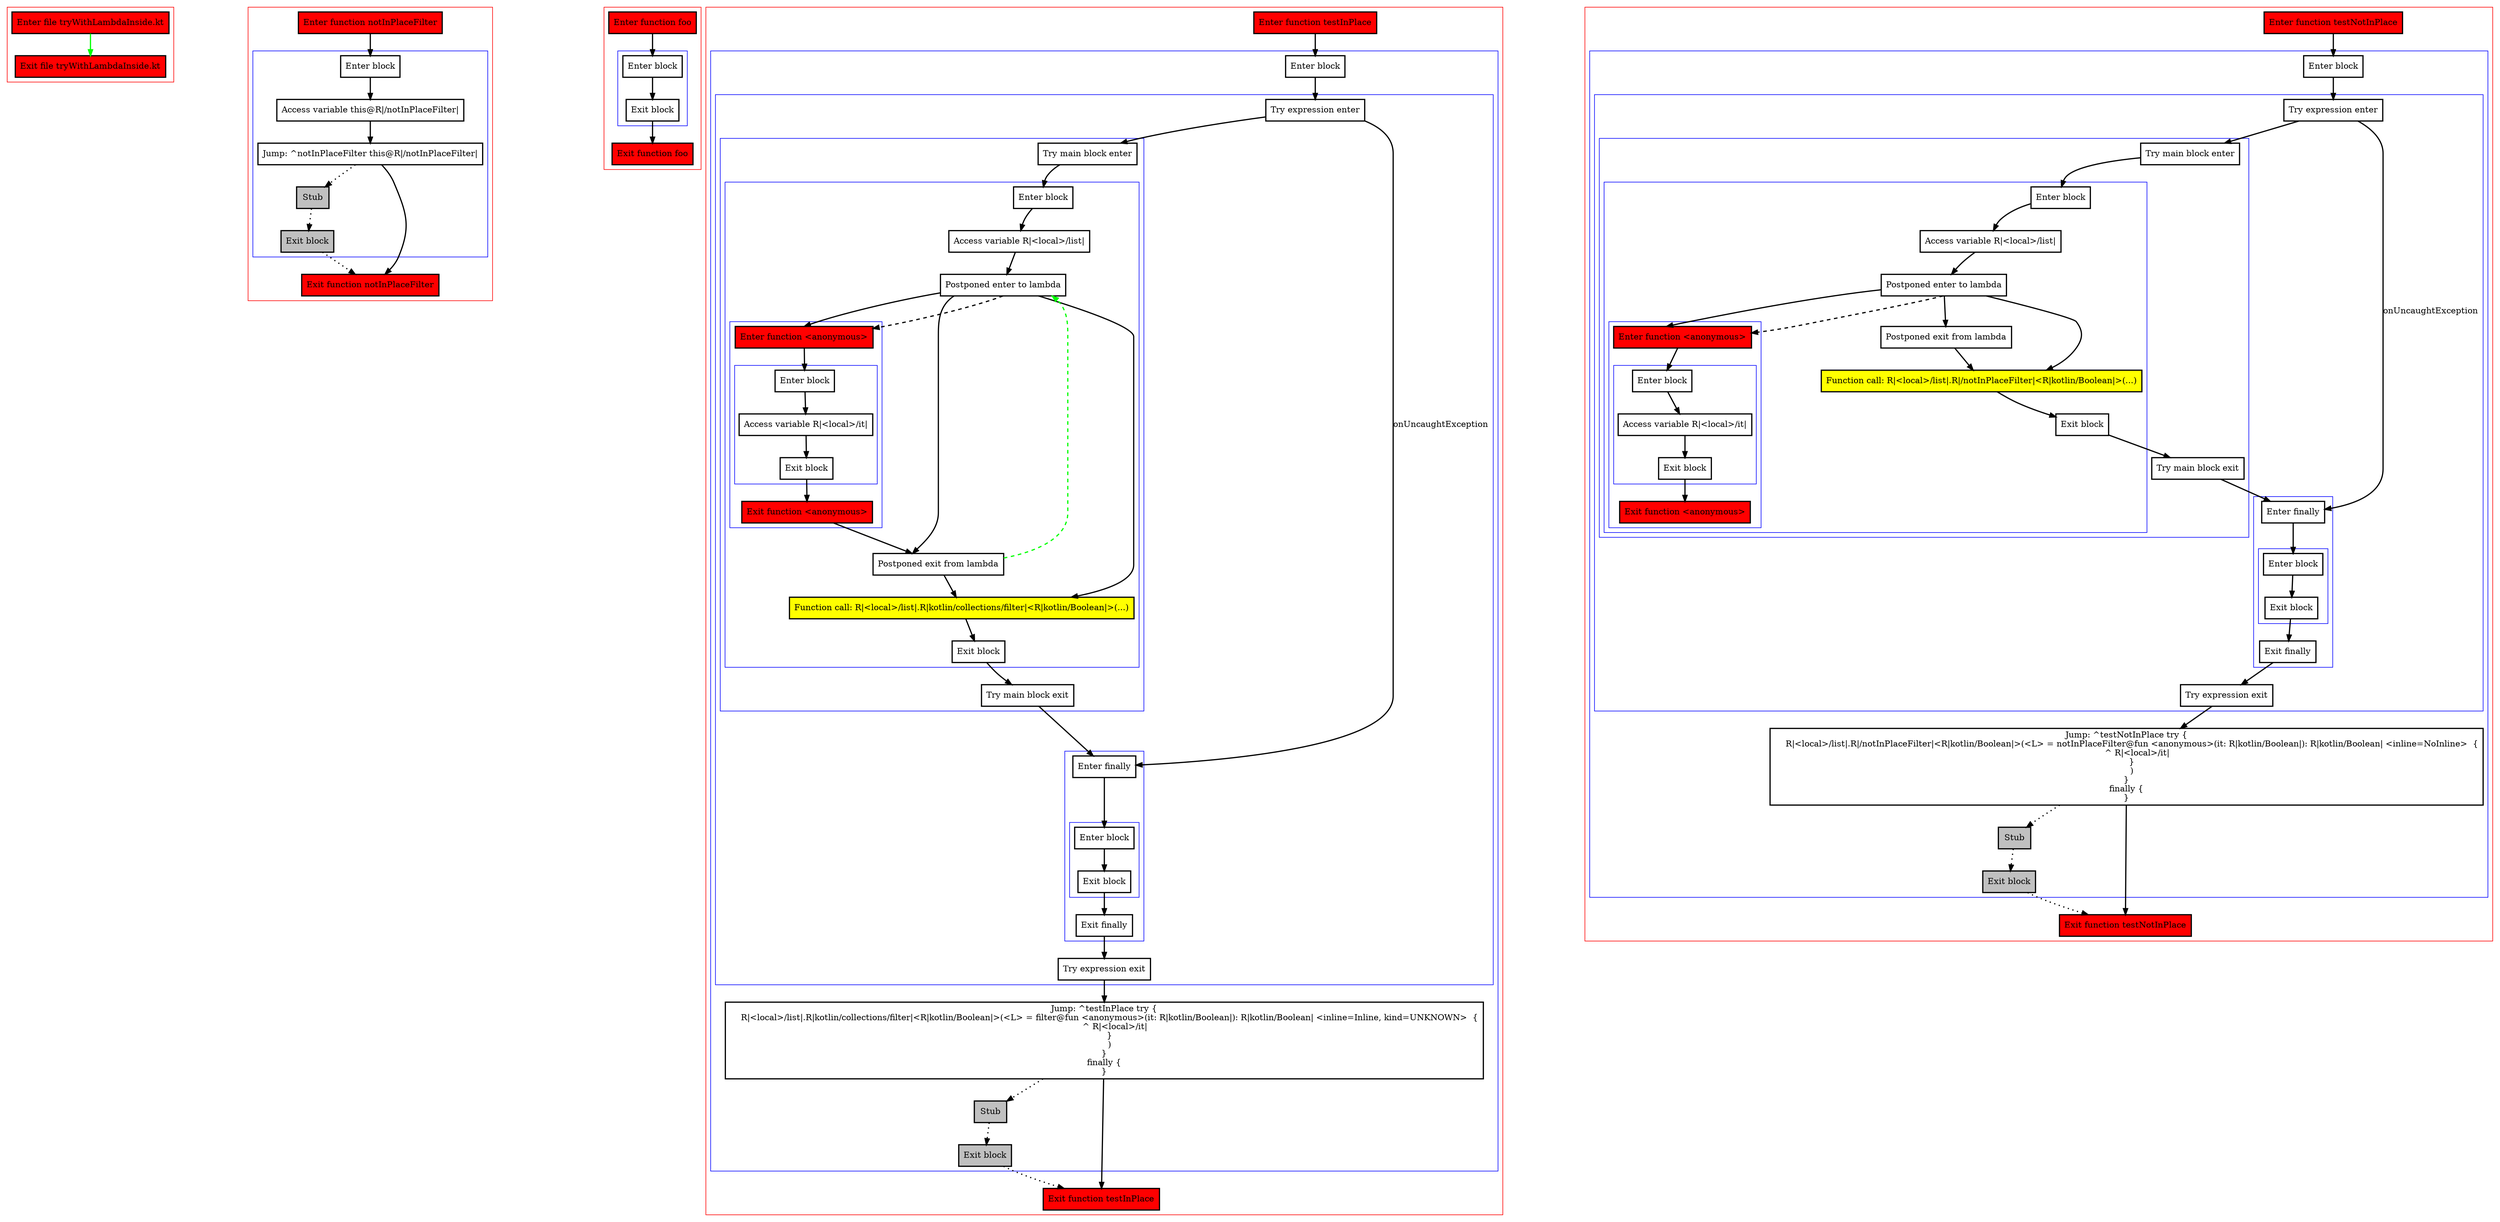 digraph tryWithLambdaInside_kt {
    graph [nodesep=3]
    node [shape=box penwidth=2]
    edge [penwidth=2]

    subgraph cluster_0 {
        color=red
        0 [label="Enter file tryWithLambdaInside.kt" style="filled" fillcolor=red];
        1 [label="Exit file tryWithLambdaInside.kt" style="filled" fillcolor=red];
    }
    0 -> {1} [color=green];

    subgraph cluster_1 {
        color=red
        2 [label="Enter function notInPlaceFilter" style="filled" fillcolor=red];
        subgraph cluster_2 {
            color=blue
            3 [label="Enter block"];
            4 [label="Access variable this@R|/notInPlaceFilter|"];
            5 [label="Jump: ^notInPlaceFilter this@R|/notInPlaceFilter|"];
            6 [label="Stub" style="filled" fillcolor=gray];
            7 [label="Exit block" style="filled" fillcolor=gray];
        }
        8 [label="Exit function notInPlaceFilter" style="filled" fillcolor=red];
    }
    2 -> {3};
    3 -> {4};
    4 -> {5};
    5 -> {8};
    5 -> {6} [style=dotted];
    6 -> {7} [style=dotted];
    7 -> {8} [style=dotted];

    subgraph cluster_3 {
        color=red
        9 [label="Enter function foo" style="filled" fillcolor=red];
        subgraph cluster_4 {
            color=blue
            10 [label="Enter block"];
            11 [label="Exit block"];
        }
        12 [label="Exit function foo" style="filled" fillcolor=red];
    }
    9 -> {10};
    10 -> {11};
    11 -> {12};

    subgraph cluster_5 {
        color=red
        13 [label="Enter function testInPlace" style="filled" fillcolor=red];
        subgraph cluster_6 {
            color=blue
            14 [label="Enter block"];
            subgraph cluster_7 {
                color=blue
                15 [label="Try expression enter"];
                subgraph cluster_8 {
                    color=blue
                    16 [label="Try main block enter"];
                    subgraph cluster_9 {
                        color=blue
                        17 [label="Enter block"];
                        18 [label="Access variable R|<local>/list|"];
                        19 [label="Postponed enter to lambda"];
                        subgraph cluster_10 {
                            color=blue
                            20 [label="Enter function <anonymous>" style="filled" fillcolor=red];
                            subgraph cluster_11 {
                                color=blue
                                21 [label="Enter block"];
                                22 [label="Access variable R|<local>/it|"];
                                23 [label="Exit block"];
                            }
                            24 [label="Exit function <anonymous>" style="filled" fillcolor=red];
                        }
                        25 [label="Postponed exit from lambda"];
                        26 [label="Function call: R|<local>/list|.R|kotlin/collections/filter|<R|kotlin/Boolean|>(...)" style="filled" fillcolor=yellow];
                        27 [label="Exit block"];
                    }
                    28 [label="Try main block exit"];
                }
                subgraph cluster_12 {
                    color=blue
                    29 [label="Enter finally"];
                    subgraph cluster_13 {
                        color=blue
                        30 [label="Enter block"];
                        31 [label="Exit block"];
                    }
                    32 [label="Exit finally"];
                }
                33 [label="Try expression exit"];
            }
            34 [label="Jump: ^testInPlace try {
    R|<local>/list|.R|kotlin/collections/filter|<R|kotlin/Boolean|>(<L> = filter@fun <anonymous>(it: R|kotlin/Boolean|): R|kotlin/Boolean| <inline=Inline, kind=UNKNOWN>  {
        ^ R|<local>/it|
    }
    )
}
finally {
}
"];
            35 [label="Stub" style="filled" fillcolor=gray];
            36 [label="Exit block" style="filled" fillcolor=gray];
        }
        37 [label="Exit function testInPlace" style="filled" fillcolor=red];
    }
    13 -> {14};
    14 -> {15};
    15 -> {16};
    15 -> {29} [label="onUncaughtException"];
    16 -> {17};
    17 -> {18};
    18 -> {19};
    19 -> {20 25 26};
    19 -> {20} [style=dashed];
    20 -> {21};
    21 -> {22};
    22 -> {23};
    23 -> {24};
    24 -> {25};
    25 -> {26};
    25 -> {19} [color=green style=dashed];
    26 -> {27};
    27 -> {28};
    28 -> {29};
    29 -> {30};
    30 -> {31};
    31 -> {32};
    32 -> {33};
    33 -> {34};
    34 -> {37};
    34 -> {35} [style=dotted];
    35 -> {36} [style=dotted];
    36 -> {37} [style=dotted];

    subgraph cluster_14 {
        color=red
        38 [label="Enter function testNotInPlace" style="filled" fillcolor=red];
        subgraph cluster_15 {
            color=blue
            39 [label="Enter block"];
            subgraph cluster_16 {
                color=blue
                40 [label="Try expression enter"];
                subgraph cluster_17 {
                    color=blue
                    41 [label="Try main block enter"];
                    subgraph cluster_18 {
                        color=blue
                        42 [label="Enter block"];
                        43 [label="Access variable R|<local>/list|"];
                        44 [label="Postponed enter to lambda"];
                        subgraph cluster_19 {
                            color=blue
                            45 [label="Enter function <anonymous>" style="filled" fillcolor=red];
                            subgraph cluster_20 {
                                color=blue
                                46 [label="Enter block"];
                                47 [label="Access variable R|<local>/it|"];
                                48 [label="Exit block"];
                            }
                            49 [label="Exit function <anonymous>" style="filled" fillcolor=red];
                        }
                        50 [label="Postponed exit from lambda"];
                        51 [label="Function call: R|<local>/list|.R|/notInPlaceFilter|<R|kotlin/Boolean|>(...)" style="filled" fillcolor=yellow];
                        52 [label="Exit block"];
                    }
                    53 [label="Try main block exit"];
                }
                subgraph cluster_21 {
                    color=blue
                    54 [label="Enter finally"];
                    subgraph cluster_22 {
                        color=blue
                        55 [label="Enter block"];
                        56 [label="Exit block"];
                    }
                    57 [label="Exit finally"];
                }
                58 [label="Try expression exit"];
            }
            59 [label="Jump: ^testNotInPlace try {
    R|<local>/list|.R|/notInPlaceFilter|<R|kotlin/Boolean|>(<L> = notInPlaceFilter@fun <anonymous>(it: R|kotlin/Boolean|): R|kotlin/Boolean| <inline=NoInline>  {
        ^ R|<local>/it|
    }
    )
}
finally {
}
"];
            60 [label="Stub" style="filled" fillcolor=gray];
            61 [label="Exit block" style="filled" fillcolor=gray];
        }
        62 [label="Exit function testNotInPlace" style="filled" fillcolor=red];
    }
    38 -> {39};
    39 -> {40};
    40 -> {41};
    40 -> {54} [label="onUncaughtException"];
    41 -> {42};
    42 -> {43};
    43 -> {44};
    44 -> {45 50 51};
    44 -> {45} [style=dashed];
    45 -> {46};
    46 -> {47};
    47 -> {48};
    48 -> {49};
    50 -> {51};
    51 -> {52};
    52 -> {53};
    53 -> {54};
    54 -> {55};
    55 -> {56};
    56 -> {57};
    57 -> {58};
    58 -> {59};
    59 -> {62};
    59 -> {60} [style=dotted];
    60 -> {61} [style=dotted];
    61 -> {62} [style=dotted];

}
